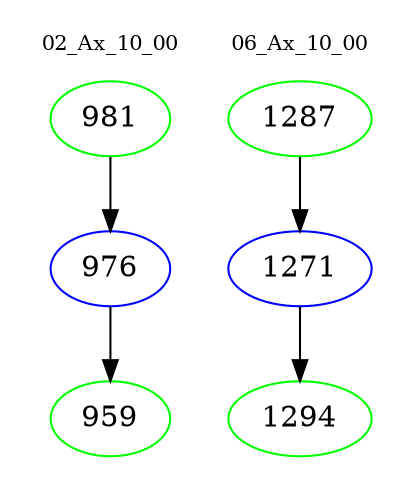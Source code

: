 digraph{
subgraph cluster_0 {
color = white
label = "02_Ax_10_00";
fontsize=10;
T0_981 [label="981", color="green"]
T0_981 -> T0_976 [color="black"]
T0_976 [label="976", color="blue"]
T0_976 -> T0_959 [color="black"]
T0_959 [label="959", color="green"]
}
subgraph cluster_1 {
color = white
label = "06_Ax_10_00";
fontsize=10;
T1_1287 [label="1287", color="green"]
T1_1287 -> T1_1271 [color="black"]
T1_1271 [label="1271", color="blue"]
T1_1271 -> T1_1294 [color="black"]
T1_1294 [label="1294", color="green"]
}
}
